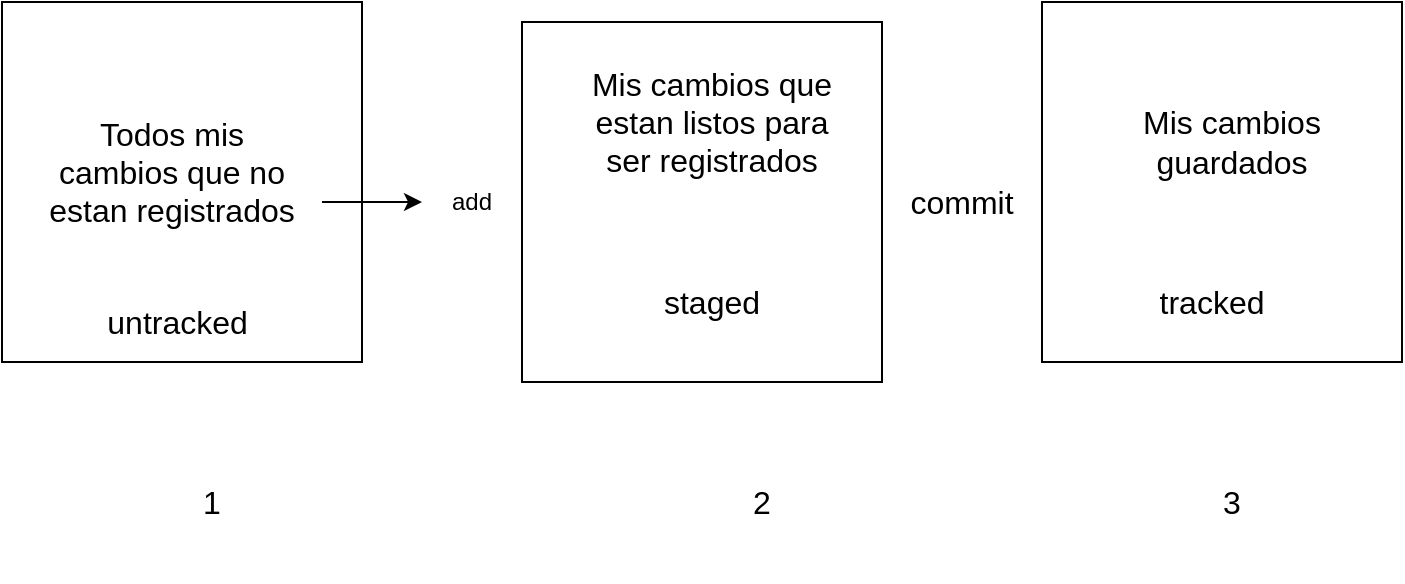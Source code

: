<mxfile version="14.4.2" type="github" pages="2">
  <diagram id="iitwxYJrEq330j7Xy36y" name="Page-1">
    <mxGraphModel dx="786" dy="491" grid="1" gridSize="10" guides="1" tooltips="1" connect="1" arrows="1" fold="1" page="1" pageScale="1" pageWidth="850" pageHeight="1100" math="0" shadow="0">
      <root>
        <mxCell id="0" />
        <mxCell id="1" parent="0" />
        <mxCell id="5X6YR8AcGxNu1WP0N8KS-3" value="" style="whiteSpace=wrap;html=1;aspect=fixed;fontSize=16;" vertex="1" parent="1">
          <mxGeometry x="80" y="90" width="180" height="180" as="geometry" />
        </mxCell>
        <mxCell id="5X6YR8AcGxNu1WP0N8KS-4" value="" style="whiteSpace=wrap;html=1;aspect=fixed;fontSize=16;" vertex="1" parent="1">
          <mxGeometry x="340" y="100" width="180" height="180" as="geometry" />
        </mxCell>
        <mxCell id="5X6YR8AcGxNu1WP0N8KS-5" value="" style="whiteSpace=wrap;html=1;aspect=fixed;fontSize=16;" vertex="1" parent="1">
          <mxGeometry x="600" y="90" width="180" height="180" as="geometry" />
        </mxCell>
        <mxCell id="5X6YR8AcGxNu1WP0N8KS-6" value="Todos mis cambios que no estan registrados" style="text;html=1;strokeColor=none;fillColor=none;align=center;verticalAlign=middle;whiteSpace=wrap;rounded=0;fontSize=16;" vertex="1" parent="1">
          <mxGeometry x="100" y="120" width="130" height="110" as="geometry" />
        </mxCell>
        <mxCell id="5X6YR8AcGxNu1WP0N8KS-7" value="1" style="text;html=1;strokeColor=none;fillColor=none;align=center;verticalAlign=middle;whiteSpace=wrap;rounded=0;fontSize=16;" vertex="1" parent="1">
          <mxGeometry x="140" y="300" width="90" height="80" as="geometry" />
        </mxCell>
        <mxCell id="5X6YR8AcGxNu1WP0N8KS-8" value="2" style="text;html=1;strokeColor=none;fillColor=none;align=center;verticalAlign=middle;whiteSpace=wrap;rounded=0;fontSize=16;" vertex="1" parent="1">
          <mxGeometry x="415" y="300" width="90" height="80" as="geometry" />
        </mxCell>
        <mxCell id="5X6YR8AcGxNu1WP0N8KS-9" value="3" style="text;html=1;strokeColor=none;fillColor=none;align=center;verticalAlign=middle;whiteSpace=wrap;rounded=0;fontSize=16;" vertex="1" parent="1">
          <mxGeometry x="650" y="300" width="90" height="80" as="geometry" />
        </mxCell>
        <mxCell id="5X6YR8AcGxNu1WP0N8KS-10" value="untracked&amp;nbsp;" style="text;html=1;strokeColor=none;fillColor=none;align=center;verticalAlign=middle;whiteSpace=wrap;rounded=0;fontSize=16;" vertex="1" parent="1">
          <mxGeometry x="115" y="240" width="110" height="20" as="geometry" />
        </mxCell>
        <mxCell id="5X6YR8AcGxNu1WP0N8KS-11" value="Mis cambios que estan listos para ser registrados" style="text;html=1;strokeColor=none;fillColor=none;align=center;verticalAlign=middle;whiteSpace=wrap;rounded=0;fontSize=16;" vertex="1" parent="1">
          <mxGeometry x="365" y="120" width="140" height="60" as="geometry" />
        </mxCell>
        <mxCell id="5X6YR8AcGxNu1WP0N8KS-12" value="staged" style="text;html=1;strokeColor=none;fillColor=none;align=center;verticalAlign=middle;whiteSpace=wrap;rounded=0;fontSize=16;" vertex="1" parent="1">
          <mxGeometry x="380" y="230" width="110" height="20" as="geometry" />
        </mxCell>
        <mxCell id="5X6YR8AcGxNu1WP0N8KS-14" value="tracked" style="text;html=1;strokeColor=none;fillColor=none;align=center;verticalAlign=middle;whiteSpace=wrap;rounded=0;fontSize=16;" vertex="1" parent="1">
          <mxGeometry x="630" y="230" width="110" height="20" as="geometry" />
        </mxCell>
        <mxCell id="5X6YR8AcGxNu1WP0N8KS-15" value="Mis cambios guardados" style="text;html=1;strokeColor=none;fillColor=none;align=center;verticalAlign=middle;whiteSpace=wrap;rounded=0;fontSize=16;" vertex="1" parent="1">
          <mxGeometry x="630" y="120" width="130" height="80" as="geometry" />
        </mxCell>
        <mxCell id="5X6YR8AcGxNu1WP0N8KS-16" value="" style="endArrow=classic;html=1;fontSize=16;" edge="1" parent="1" target="5X6YR8AcGxNu1WP0N8KS-17">
          <mxGeometry width="50" height="50" relative="1" as="geometry">
            <mxPoint x="240" y="190" as="sourcePoint" />
            <mxPoint x="310" y="186" as="targetPoint" />
          </mxGeometry>
        </mxCell>
        <mxCell id="5X6YR8AcGxNu1WP0N8KS-17" value="add" style="text;html=1;strokeColor=none;fillColor=none;align=center;verticalAlign=middle;whiteSpace=wrap;rounded=0;" vertex="1" parent="1">
          <mxGeometry x="290" y="180" width="50" height="20" as="geometry" />
        </mxCell>
        <mxCell id="5X6YR8AcGxNu1WP0N8KS-18" value="commit" style="text;html=1;strokeColor=none;fillColor=none;align=center;verticalAlign=middle;whiteSpace=wrap;rounded=0;fontSize=16;" vertex="1" parent="1">
          <mxGeometry x="530" y="180" width="60" height="20" as="geometry" />
        </mxCell>
      </root>
    </mxGraphModel>
  </diagram>
  <diagram id="9Z31-ghtRgB0iEX3RVb2" name="Page-2">
    <mxGraphModel dx="786" dy="491" grid="1" gridSize="10" guides="1" tooltips="1" connect="1" arrows="1" fold="1" page="1" pageScale="1" pageWidth="850" pageHeight="1100" math="0" shadow="0">
      <root>
        <mxCell id="Z8sXa-Cj14Hgld40fw3x-0" />
        <mxCell id="Z8sXa-Cj14Hgld40fw3x-1" parent="Z8sXa-Cj14Hgld40fw3x-0" />
      </root>
    </mxGraphModel>
  </diagram>
</mxfile>
